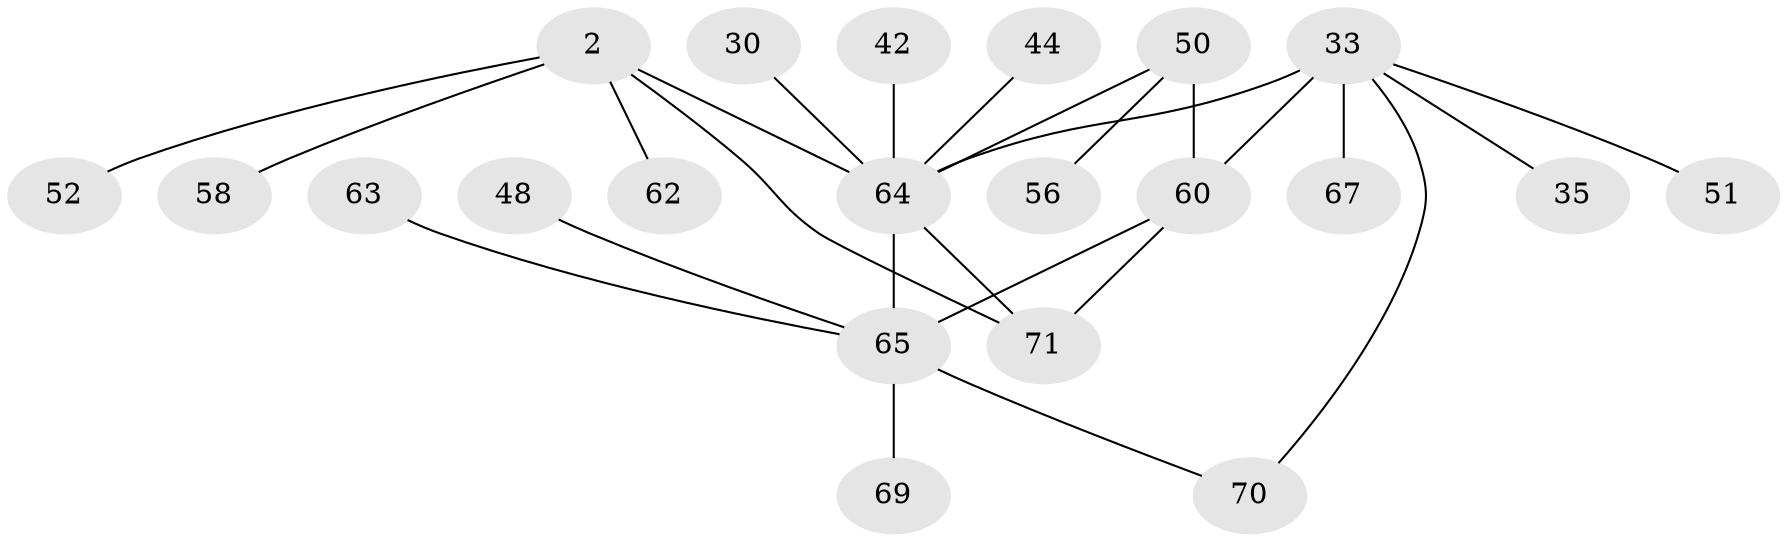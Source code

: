 // original degree distribution, {5: 0.04225352112676056, 4: 0.04225352112676056, 7: 0.014084507042253521, 9: 0.04225352112676056, 6: 0.04225352112676056, 2: 0.18309859154929578, 8: 0.014084507042253521, 10: 0.014084507042253521, 1: 0.5774647887323944, 3: 0.028169014084507043}
// Generated by graph-tools (version 1.1) at 2025/58/03/04/25 21:58:03]
// undirected, 21 vertices, 25 edges
graph export_dot {
graph [start="1"]
  node [color=gray90,style=filled];
  2 [super="+1"];
  30;
  33 [super="+13"];
  35;
  42;
  44;
  48;
  50 [super="+18+34+43+47"];
  51 [super="+22+31"];
  52 [super="+23"];
  56 [super="+45"];
  58;
  60 [super="+49+38"];
  62;
  63;
  64 [super="+12+19+8"];
  65 [super="+28+10+26"];
  67 [super="+66"];
  69;
  70;
  71 [super="+4+25+40+41+55+68"];
  2 -- 62;
  2 -- 58;
  2 -- 52;
  2 -- 64 [weight=2];
  2 -- 71 [weight=2];
  30 -- 64;
  33 -- 64 [weight=2];
  33 -- 35;
  33 -- 67;
  33 -- 70;
  33 -- 51;
  33 -- 60 [weight=2];
  42 -- 64;
  44 -- 64;
  48 -- 65;
  50 -- 64 [weight=2];
  50 -- 56;
  50 -- 60;
  60 -- 71 [weight=3];
  60 -- 65;
  63 -- 65;
  64 -- 65 [weight=3];
  64 -- 71 [weight=2];
  65 -- 69;
  65 -- 70;
}
